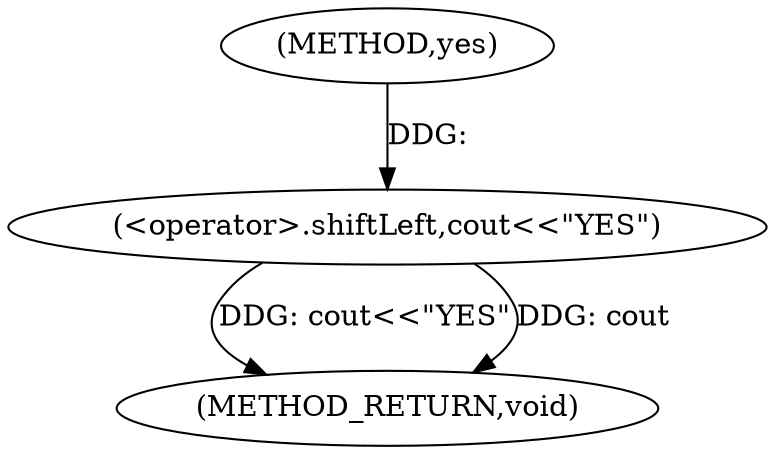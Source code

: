 digraph "yes" {  
"1000125" [label = "(METHOD,yes)" ]
"1000130" [label = "(METHOD_RETURN,void)" ]
"1000127" [label = "(<operator>.shiftLeft,cout<<\"YES\")" ]
  "1000127" -> "1000130"  [ label = "DDG: cout<<\"YES\""] 
  "1000127" -> "1000130"  [ label = "DDG: cout"] 
  "1000125" -> "1000127"  [ label = "DDG: "] 
}
